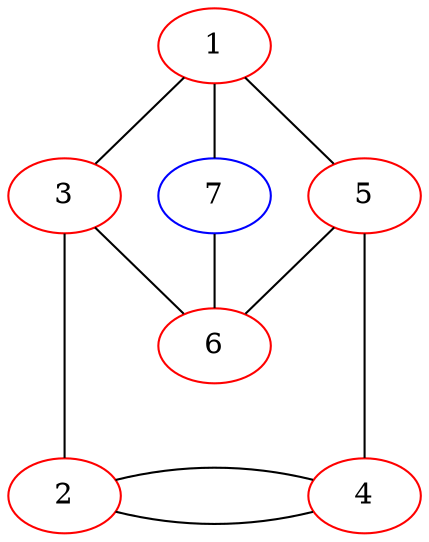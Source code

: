 graph {
  1 -- 5;
  3 -- 1;
  3 -- 2 [weight=3];
  5 -- 4 [weight=3];
  3 -- 6;
  5 -- 6;
  2 -- 4 [minlen=2];
  2 -- 4;
  1 -- 7;
  7 -- 6;

  {
    rank="same";
    3;
    5;

  }


  {
    rank="sink";
    2;
    4;

  }

  1 [color="red"];
  2 [color="red"];
  3 [color="red"];
  4 [color="red"];
  5 [color="red"];
  6 [color="red"];
  7 [color="blue"];

}
